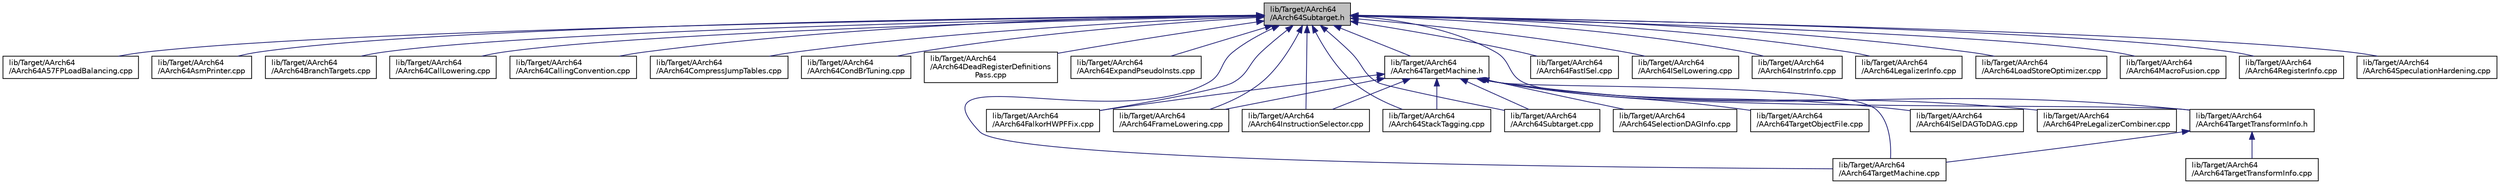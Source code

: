 digraph "lib/Target/AArch64/AArch64Subtarget.h"
{
 // LATEX_PDF_SIZE
  bgcolor="transparent";
  edge [fontname="Helvetica",fontsize="10",labelfontname="Helvetica",labelfontsize="10"];
  node [fontname="Helvetica",fontsize="10",shape="box"];
  Node1 [label="lib/Target/AArch64\l/AArch64Subtarget.h",height=0.2,width=0.4,color="black", fillcolor="grey75", style="filled", fontcolor="black",tooltip=" "];
  Node1 -> Node2 [dir="back",color="midnightblue",fontsize="10",style="solid",fontname="Helvetica"];
  Node2 [label="lib/Target/AArch64\l/AArch64A57FPLoadBalancing.cpp",height=0.2,width=0.4,color="black",URL="$AArch64A57FPLoadBalancing_8cpp.html",tooltip=" "];
  Node1 -> Node3 [dir="back",color="midnightblue",fontsize="10",style="solid",fontname="Helvetica"];
  Node3 [label="lib/Target/AArch64\l/AArch64AsmPrinter.cpp",height=0.2,width=0.4,color="black",URL="$AArch64AsmPrinter_8cpp.html",tooltip=" "];
  Node1 -> Node4 [dir="back",color="midnightblue",fontsize="10",style="solid",fontname="Helvetica"];
  Node4 [label="lib/Target/AArch64\l/AArch64BranchTargets.cpp",height=0.2,width=0.4,color="black",URL="$AArch64BranchTargets_8cpp.html",tooltip=" "];
  Node1 -> Node5 [dir="back",color="midnightblue",fontsize="10",style="solid",fontname="Helvetica"];
  Node5 [label="lib/Target/AArch64\l/AArch64CallLowering.cpp",height=0.2,width=0.4,color="black",URL="$AArch64CallLowering_8cpp.html",tooltip="This file implements the lowering of LLVM calls to machine code calls for GlobalISel."];
  Node1 -> Node6 [dir="back",color="midnightblue",fontsize="10",style="solid",fontname="Helvetica"];
  Node6 [label="lib/Target/AArch64\l/AArch64CallingConvention.cpp",height=0.2,width=0.4,color="black",URL="$AArch64CallingConvention_8cpp.html",tooltip=" "];
  Node1 -> Node7 [dir="back",color="midnightblue",fontsize="10",style="solid",fontname="Helvetica"];
  Node7 [label="lib/Target/AArch64\l/AArch64CompressJumpTables.cpp",height=0.2,width=0.4,color="black",URL="$AArch64CompressJumpTables_8cpp.html",tooltip=" "];
  Node1 -> Node8 [dir="back",color="midnightblue",fontsize="10",style="solid",fontname="Helvetica"];
  Node8 [label="lib/Target/AArch64\l/AArch64CondBrTuning.cpp",height=0.2,width=0.4,color="black",URL="$AArch64CondBrTuning_8cpp.html",tooltip="This file contains a pass that transforms CBZ/CBNZ/TBZ/TBNZ instructions into a conditional branch (B..."];
  Node1 -> Node9 [dir="back",color="midnightblue",fontsize="10",style="solid",fontname="Helvetica"];
  Node9 [label="lib/Target/AArch64\l/AArch64DeadRegisterDefinitions\lPass.cpp",height=0.2,width=0.4,color="black",URL="$AArch64DeadRegisterDefinitionsPass_8cpp.html",tooltip=" "];
  Node1 -> Node10 [dir="back",color="midnightblue",fontsize="10",style="solid",fontname="Helvetica"];
  Node10 [label="lib/Target/AArch64\l/AArch64ExpandPseudoInsts.cpp",height=0.2,width=0.4,color="black",URL="$AArch64ExpandPseudoInsts_8cpp.html",tooltip=" "];
  Node1 -> Node11 [dir="back",color="midnightblue",fontsize="10",style="solid",fontname="Helvetica"];
  Node11 [label="lib/Target/AArch64\l/AArch64FalkorHWPFFix.cpp",height=0.2,width=0.4,color="black",URL="$AArch64FalkorHWPFFix_8cpp.html",tooltip=" "];
  Node1 -> Node12 [dir="back",color="midnightblue",fontsize="10",style="solid",fontname="Helvetica"];
  Node12 [label="lib/Target/AArch64\l/AArch64FastISel.cpp",height=0.2,width=0.4,color="black",URL="$AArch64FastISel_8cpp.html",tooltip=" "];
  Node1 -> Node13 [dir="back",color="midnightblue",fontsize="10",style="solid",fontname="Helvetica"];
  Node13 [label="lib/Target/AArch64\l/AArch64FrameLowering.cpp",height=0.2,width=0.4,color="black",URL="$AArch64FrameLowering_8cpp.html",tooltip=" "];
  Node1 -> Node14 [dir="back",color="midnightblue",fontsize="10",style="solid",fontname="Helvetica"];
  Node14 [label="lib/Target/AArch64\l/AArch64ISelLowering.cpp",height=0.2,width=0.4,color="black",URL="$AArch64ISelLowering_8cpp.html",tooltip=" "];
  Node1 -> Node15 [dir="back",color="midnightblue",fontsize="10",style="solid",fontname="Helvetica"];
  Node15 [label="lib/Target/AArch64\l/AArch64InstrInfo.cpp",height=0.2,width=0.4,color="black",URL="$AArch64InstrInfo_8cpp.html",tooltip=" "];
  Node1 -> Node16 [dir="back",color="midnightblue",fontsize="10",style="solid",fontname="Helvetica"];
  Node16 [label="lib/Target/AArch64\l/AArch64InstructionSelector.cpp",height=0.2,width=0.4,color="black",URL="$AArch64InstructionSelector_8cpp.html",tooltip="This file implements the targeting of the InstructionSelector class for AArch64."];
  Node1 -> Node17 [dir="back",color="midnightblue",fontsize="10",style="solid",fontname="Helvetica"];
  Node17 [label="lib/Target/AArch64\l/AArch64LegalizerInfo.cpp",height=0.2,width=0.4,color="black",URL="$AArch64LegalizerInfo_8cpp.html",tooltip="This file implements the targeting of the Machinelegalizer class for AArch64."];
  Node1 -> Node18 [dir="back",color="midnightblue",fontsize="10",style="solid",fontname="Helvetica"];
  Node18 [label="lib/Target/AArch64\l/AArch64LoadStoreOptimizer.cpp",height=0.2,width=0.4,color="black",URL="$AArch64LoadStoreOptimizer_8cpp.html",tooltip=" "];
  Node1 -> Node19 [dir="back",color="midnightblue",fontsize="10",style="solid",fontname="Helvetica"];
  Node19 [label="lib/Target/AArch64\l/AArch64MacroFusion.cpp",height=0.2,width=0.4,color="black",URL="$AArch64MacroFusion_8cpp.html",tooltip=" "];
  Node1 -> Node20 [dir="back",color="midnightblue",fontsize="10",style="solid",fontname="Helvetica"];
  Node20 [label="lib/Target/AArch64\l/AArch64RegisterInfo.cpp",height=0.2,width=0.4,color="black",URL="$AArch64RegisterInfo_8cpp.html",tooltip=" "];
  Node1 -> Node21 [dir="back",color="midnightblue",fontsize="10",style="solid",fontname="Helvetica"];
  Node21 [label="lib/Target/AArch64\l/AArch64SpeculationHardening.cpp",height=0.2,width=0.4,color="black",URL="$AArch64SpeculationHardening_8cpp.html",tooltip=" "];
  Node1 -> Node22 [dir="back",color="midnightblue",fontsize="10",style="solid",fontname="Helvetica"];
  Node22 [label="lib/Target/AArch64\l/AArch64StackTagging.cpp",height=0.2,width=0.4,color="black",URL="$AArch64StackTagging_8cpp.html",tooltip=" "];
  Node1 -> Node23 [dir="back",color="midnightblue",fontsize="10",style="solid",fontname="Helvetica"];
  Node23 [label="lib/Target/AArch64\l/AArch64Subtarget.cpp",height=0.2,width=0.4,color="black",URL="$AArch64Subtarget_8cpp.html",tooltip=" "];
  Node1 -> Node24 [dir="back",color="midnightblue",fontsize="10",style="solid",fontname="Helvetica"];
  Node24 [label="lib/Target/AArch64\l/AArch64TargetMachine.cpp",height=0.2,width=0.4,color="black",URL="$AArch64TargetMachine_8cpp.html",tooltip=" "];
  Node1 -> Node25 [dir="back",color="midnightblue",fontsize="10",style="solid",fontname="Helvetica"];
  Node25 [label="lib/Target/AArch64\l/AArch64TargetMachine.h",height=0.2,width=0.4,color="black",URL="$AArch64TargetMachine_8h.html",tooltip=" "];
  Node25 -> Node11 [dir="back",color="midnightblue",fontsize="10",style="solid",fontname="Helvetica"];
  Node25 -> Node13 [dir="back",color="midnightblue",fontsize="10",style="solid",fontname="Helvetica"];
  Node25 -> Node26 [dir="back",color="midnightblue",fontsize="10",style="solid",fontname="Helvetica"];
  Node26 [label="lib/Target/AArch64\l/AArch64ISelDAGToDAG.cpp",height=0.2,width=0.4,color="black",URL="$AArch64ISelDAGToDAG_8cpp.html",tooltip=" "];
  Node25 -> Node16 [dir="back",color="midnightblue",fontsize="10",style="solid",fontname="Helvetica"];
  Node25 -> Node27 [dir="back",color="midnightblue",fontsize="10",style="solid",fontname="Helvetica"];
  Node27 [label="lib/Target/AArch64\l/AArch64PreLegalizerCombiner.cpp",height=0.2,width=0.4,color="black",URL="$AArch64PreLegalizerCombiner_8cpp.html",tooltip=" "];
  Node25 -> Node28 [dir="back",color="midnightblue",fontsize="10",style="solid",fontname="Helvetica"];
  Node28 [label="lib/Target/AArch64\l/AArch64SelectionDAGInfo.cpp",height=0.2,width=0.4,color="black",URL="$AArch64SelectionDAGInfo_8cpp.html",tooltip=" "];
  Node25 -> Node22 [dir="back",color="midnightblue",fontsize="10",style="solid",fontname="Helvetica"];
  Node25 -> Node23 [dir="back",color="midnightblue",fontsize="10",style="solid",fontname="Helvetica"];
  Node25 -> Node24 [dir="back",color="midnightblue",fontsize="10",style="solid",fontname="Helvetica"];
  Node25 -> Node29 [dir="back",color="midnightblue",fontsize="10",style="solid",fontname="Helvetica"];
  Node29 [label="lib/Target/AArch64\l/AArch64TargetObjectFile.cpp",height=0.2,width=0.4,color="black",URL="$AArch64TargetObjectFile_8cpp.html",tooltip=" "];
  Node25 -> Node30 [dir="back",color="midnightblue",fontsize="10",style="solid",fontname="Helvetica"];
  Node30 [label="lib/Target/AArch64\l/AArch64TargetTransformInfo.h",height=0.2,width=0.4,color="black",URL="$AArch64TargetTransformInfo_8h.html",tooltip="This file a TargetTransformInfo::Concept conforming object specific to the AArch64 target machine."];
  Node30 -> Node24 [dir="back",color="midnightblue",fontsize="10",style="solid",fontname="Helvetica"];
  Node30 -> Node31 [dir="back",color="midnightblue",fontsize="10",style="solid",fontname="Helvetica"];
  Node31 [label="lib/Target/AArch64\l/AArch64TargetTransformInfo.cpp",height=0.2,width=0.4,color="black",URL="$AArch64TargetTransformInfo_8cpp.html",tooltip=" "];
  Node1 -> Node30 [dir="back",color="midnightblue",fontsize="10",style="solid",fontname="Helvetica"];
}
